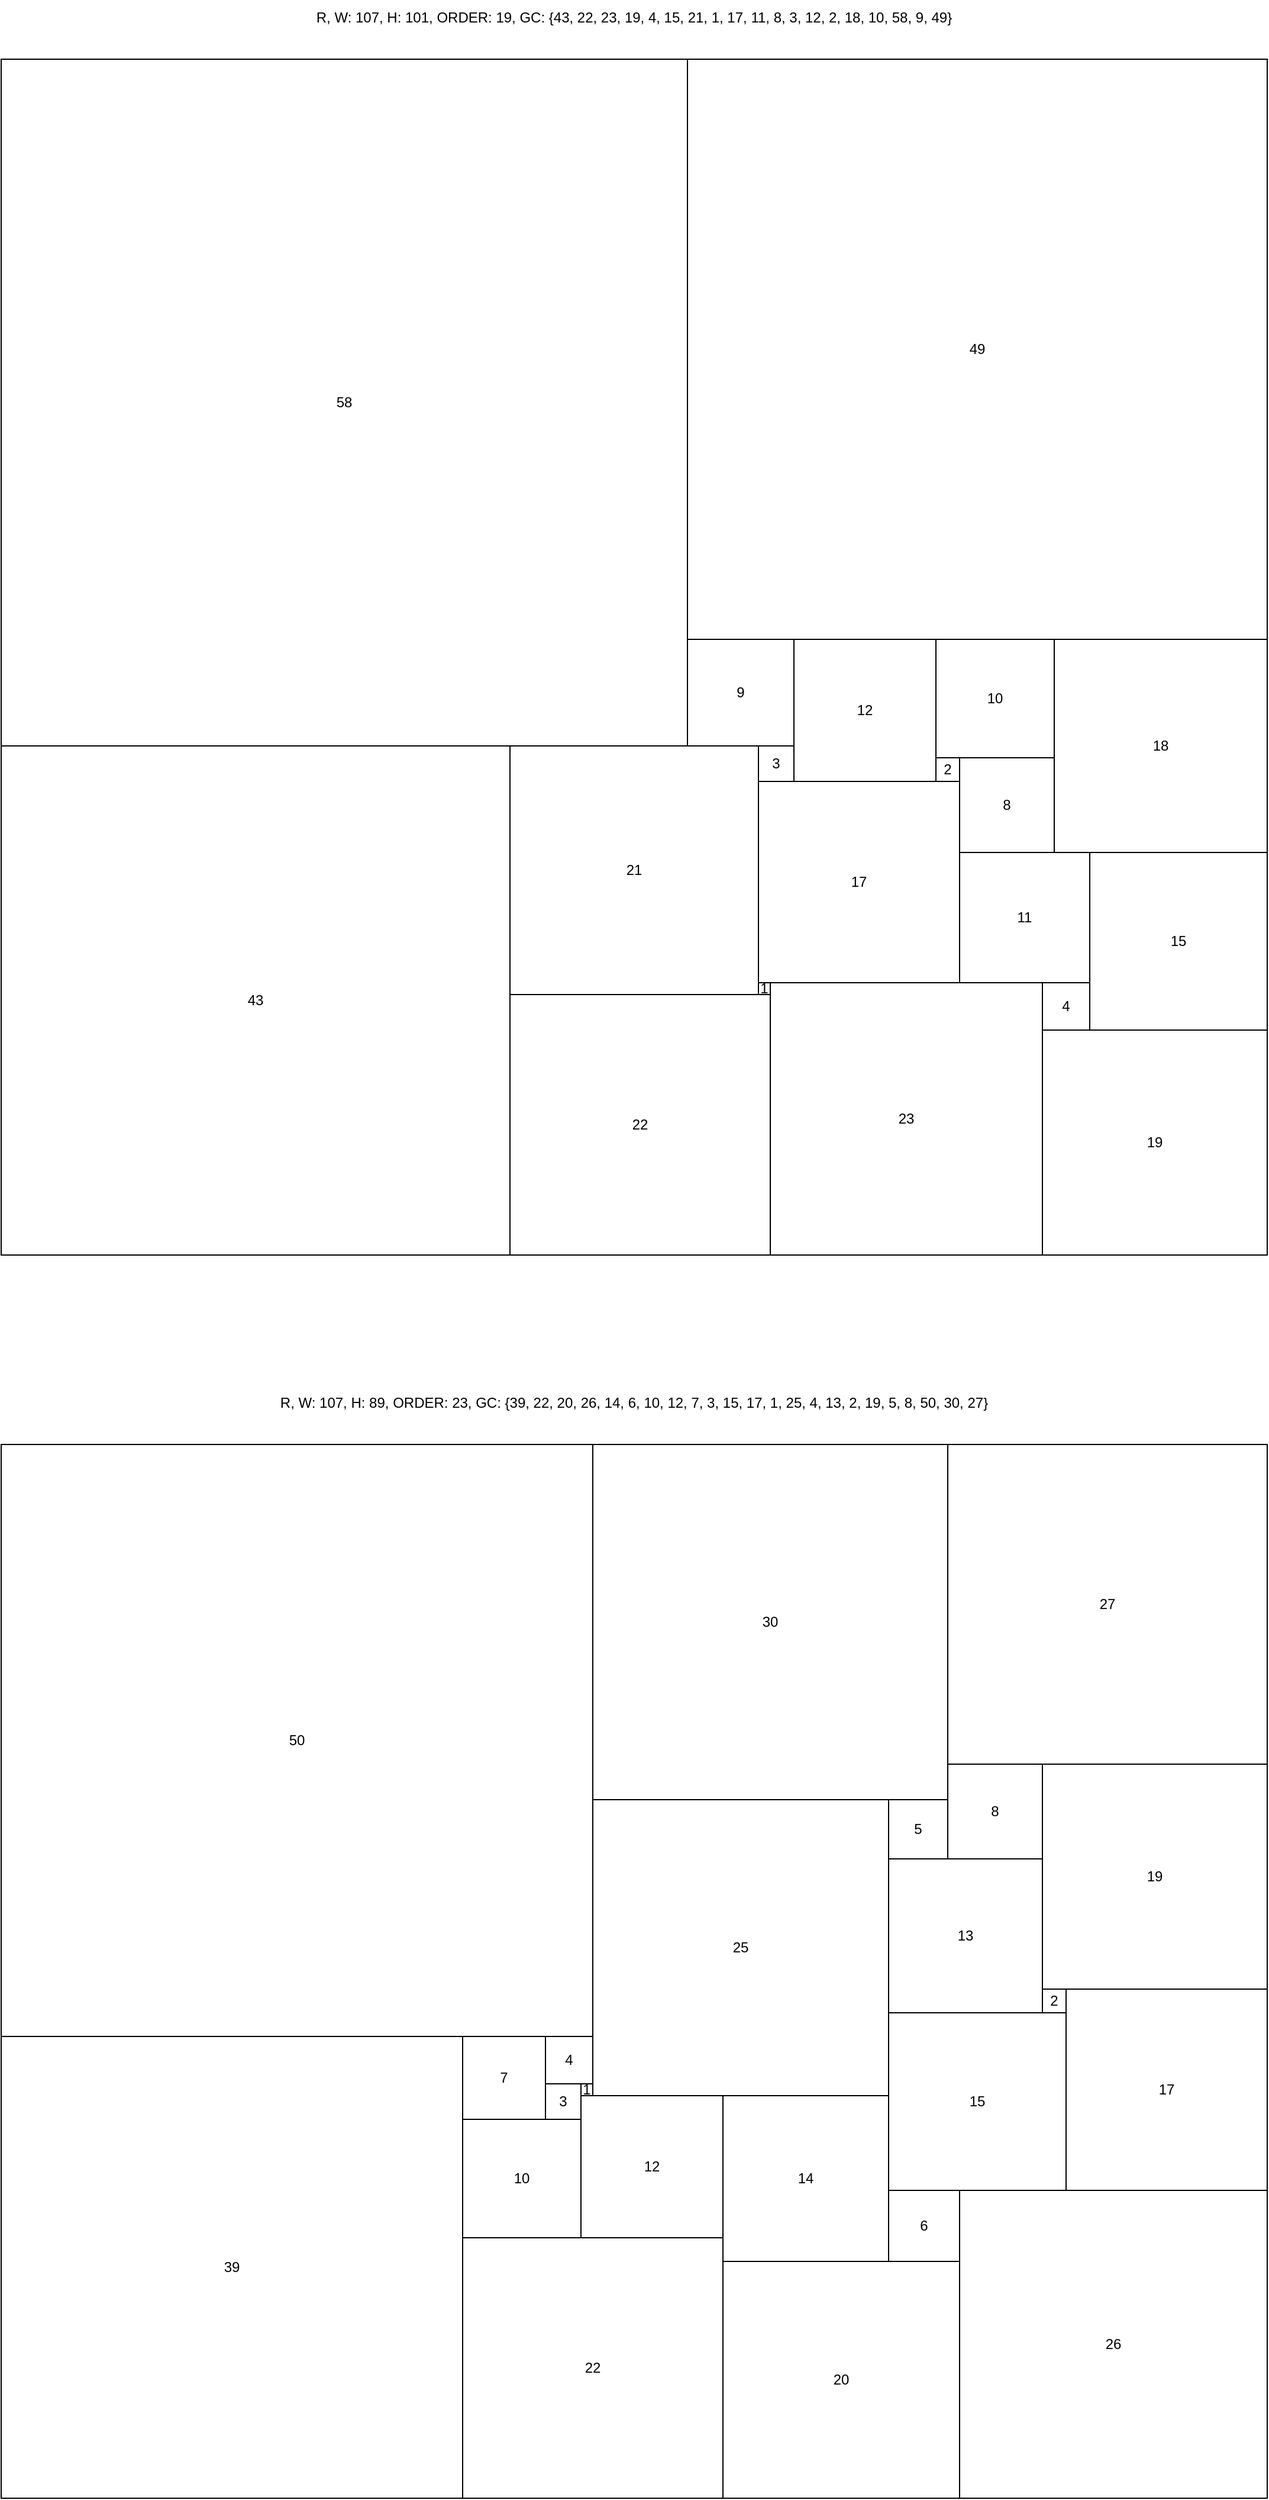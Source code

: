 <mxfile version="21.2.1" type="device">
  <diagram name="Page-1" id="H1nZVYqxkzLZFgEqRADx">
    <mxGraphModel dx="1494" dy="2378" grid="1" gridSize="10" guides="1" tooltips="1" connect="1" arrows="1" fold="1" page="1" pageScale="1" pageWidth="850" pageHeight="1100" math="0" shadow="0">
      <root>
        <mxCell id="0" />
        <mxCell id="1" parent="0" />
        <mxCell id="AsBp8XiL8Dx4Y6rQVwFH-10169" value="R, W: 107, H: 101, ORDER: 19, GC: {43, 22, 23, 19, 4, 15, 21, 1, 17, 11, 8, 3, 12, 2, 18, 10, 58, 9, 49} " style="text;html=1;strokeColor=none;fillColor=none;align=center;verticalAlign=middle;whiteSpace=wrap;rounded=0;flipV=1;" parent="1" vertex="1">
          <mxGeometry x="1170" width="1070" height="30" as="geometry" />
        </mxCell>
        <mxCell id="AsBp8XiL8Dx4Y6rQVwFH-43953" value="R, W: 107, H: 89, ORDER: 23, GC: {39, 22, 20, 26, 14, 6, 10, 12, 7, 3, 15, 17, 1, 25, 4, 13, 2, 19, 5, 8, 50, 30, 27} " style="text;html=1;strokeColor=none;fillColor=none;align=center;verticalAlign=middle;whiteSpace=wrap;rounded=0;flipV=1;" parent="1" vertex="1">
          <mxGeometry x="1170" y="1170" width="1070" height="30" as="geometry" />
        </mxCell>
        <mxCell id="AFSaRgD4OhnezrTB77er-1" value="" style="group;flipV=1;" vertex="1" connectable="0" parent="1">
          <mxGeometry x="1170" y="50" width="1070" height="1010" as="geometry" />
        </mxCell>
        <mxCell id="761dnnyQ54j-Cl0NHfQN-10170" value="43" style="rounded=0;whiteSpace=wrap;html=1;" parent="AFSaRgD4OhnezrTB77er-1" vertex="1">
          <mxGeometry y="580" width="430" height="430" as="geometry" />
        </mxCell>
        <mxCell id="761dnnyQ54j-Cl0NHfQN-10171" value="22" style="rounded=0;whiteSpace=wrap;html=1;" parent="AFSaRgD4OhnezrTB77er-1" vertex="1">
          <mxGeometry x="430" y="790" width="220" height="220" as="geometry" />
        </mxCell>
        <mxCell id="761dnnyQ54j-Cl0NHfQN-10172" value="23" style="rounded=0;whiteSpace=wrap;html=1;" parent="AFSaRgD4OhnezrTB77er-1" vertex="1">
          <mxGeometry x="650" y="780" width="230" height="230" as="geometry" />
        </mxCell>
        <mxCell id="761dnnyQ54j-Cl0NHfQN-10173" value="19" style="rounded=0;whiteSpace=wrap;html=1;" parent="AFSaRgD4OhnezrTB77er-1" vertex="1">
          <mxGeometry x="880" y="820" width="190" height="190" as="geometry" />
        </mxCell>
        <mxCell id="761dnnyQ54j-Cl0NHfQN-10174" value="4" style="rounded=0;whiteSpace=wrap;html=1;" parent="AFSaRgD4OhnezrTB77er-1" vertex="1">
          <mxGeometry x="880" y="780" width="40" height="40" as="geometry" />
        </mxCell>
        <mxCell id="761dnnyQ54j-Cl0NHfQN-10175" value="15" style="rounded=0;whiteSpace=wrap;html=1;" parent="AFSaRgD4OhnezrTB77er-1" vertex="1">
          <mxGeometry x="920" y="670" width="150" height="150" as="geometry" />
        </mxCell>
        <mxCell id="761dnnyQ54j-Cl0NHfQN-10176" value="21" style="rounded=0;whiteSpace=wrap;html=1;" parent="AFSaRgD4OhnezrTB77er-1" vertex="1">
          <mxGeometry x="430" y="580" width="210" height="210" as="geometry" />
        </mxCell>
        <mxCell id="761dnnyQ54j-Cl0NHfQN-10177" value="1" style="rounded=0;whiteSpace=wrap;html=1;" parent="AFSaRgD4OhnezrTB77er-1" vertex="1">
          <mxGeometry x="640" y="780" width="10" height="10" as="geometry" />
        </mxCell>
        <mxCell id="761dnnyQ54j-Cl0NHfQN-10178" value="17" style="rounded=0;whiteSpace=wrap;html=1;" parent="AFSaRgD4OhnezrTB77er-1" vertex="1">
          <mxGeometry x="640" y="610" width="170" height="170" as="geometry" />
        </mxCell>
        <mxCell id="761dnnyQ54j-Cl0NHfQN-10179" value="11" style="rounded=0;whiteSpace=wrap;html=1;" parent="AFSaRgD4OhnezrTB77er-1" vertex="1">
          <mxGeometry x="810" y="670" width="110" height="110" as="geometry" />
        </mxCell>
        <mxCell id="761dnnyQ54j-Cl0NHfQN-10180" value="8" style="rounded=0;whiteSpace=wrap;html=1;" parent="AFSaRgD4OhnezrTB77er-1" vertex="1">
          <mxGeometry x="810" y="590" width="80" height="80" as="geometry" />
        </mxCell>
        <mxCell id="761dnnyQ54j-Cl0NHfQN-10181" value="3" style="rounded=0;whiteSpace=wrap;html=1;" parent="AFSaRgD4OhnezrTB77er-1" vertex="1">
          <mxGeometry x="640" y="580" width="30" height="30" as="geometry" />
        </mxCell>
        <mxCell id="761dnnyQ54j-Cl0NHfQN-10182" value="12" style="rounded=0;whiteSpace=wrap;html=1;" parent="AFSaRgD4OhnezrTB77er-1" vertex="1">
          <mxGeometry x="670" y="490" width="120" height="120" as="geometry" />
        </mxCell>
        <mxCell id="761dnnyQ54j-Cl0NHfQN-10183" value="2" style="rounded=0;whiteSpace=wrap;html=1;" parent="AFSaRgD4OhnezrTB77er-1" vertex="1">
          <mxGeometry x="790" y="590" width="20" height="20" as="geometry" />
        </mxCell>
        <mxCell id="761dnnyQ54j-Cl0NHfQN-10184" value="18" style="rounded=0;whiteSpace=wrap;html=1;" parent="AFSaRgD4OhnezrTB77er-1" vertex="1">
          <mxGeometry x="890" y="490" width="180" height="180" as="geometry" />
        </mxCell>
        <mxCell id="761dnnyQ54j-Cl0NHfQN-10185" value="10" style="rounded=0;whiteSpace=wrap;html=1;" parent="AFSaRgD4OhnezrTB77er-1" vertex="1">
          <mxGeometry x="790" y="490" width="100" height="100" as="geometry" />
        </mxCell>
        <mxCell id="761dnnyQ54j-Cl0NHfQN-10186" value="58" style="rounded=0;whiteSpace=wrap;html=1;" parent="AFSaRgD4OhnezrTB77er-1" vertex="1">
          <mxGeometry width="580" height="580" as="geometry" />
        </mxCell>
        <mxCell id="761dnnyQ54j-Cl0NHfQN-10187" value="9" style="rounded=0;whiteSpace=wrap;html=1;" parent="AFSaRgD4OhnezrTB77er-1" vertex="1">
          <mxGeometry x="580" y="490" width="90" height="90" as="geometry" />
        </mxCell>
        <mxCell id="761dnnyQ54j-Cl0NHfQN-10188" value="49" style="rounded=0;whiteSpace=wrap;html=1;" parent="AFSaRgD4OhnezrTB77er-1" vertex="1">
          <mxGeometry x="580" width="490" height="490" as="geometry" />
        </mxCell>
        <mxCell id="AFSaRgD4OhnezrTB77er-2" value="" style="group;flipV=1;" vertex="1" connectable="0" parent="1">
          <mxGeometry x="1170" y="1220" width="1070" height="890" as="geometry" />
        </mxCell>
        <mxCell id="761dnnyQ54j-Cl0NHfQN-43954" value="39" style="rounded=0;whiteSpace=wrap;html=1;" parent="AFSaRgD4OhnezrTB77er-2" vertex="1">
          <mxGeometry y="500" width="390" height="390" as="geometry" />
        </mxCell>
        <mxCell id="761dnnyQ54j-Cl0NHfQN-43955" value="22" style="rounded=0;whiteSpace=wrap;html=1;" parent="AFSaRgD4OhnezrTB77er-2" vertex="1">
          <mxGeometry x="390" y="670" width="220" height="220" as="geometry" />
        </mxCell>
        <mxCell id="761dnnyQ54j-Cl0NHfQN-43956" value="20" style="rounded=0;whiteSpace=wrap;html=1;" parent="AFSaRgD4OhnezrTB77er-2" vertex="1">
          <mxGeometry x="610" y="690" width="200" height="200" as="geometry" />
        </mxCell>
        <mxCell id="761dnnyQ54j-Cl0NHfQN-43957" value="26" style="rounded=0;whiteSpace=wrap;html=1;" parent="AFSaRgD4OhnezrTB77er-2" vertex="1">
          <mxGeometry x="810" y="630" width="260" height="260" as="geometry" />
        </mxCell>
        <mxCell id="761dnnyQ54j-Cl0NHfQN-43958" value="14" style="rounded=0;whiteSpace=wrap;html=1;" parent="AFSaRgD4OhnezrTB77er-2" vertex="1">
          <mxGeometry x="610" y="550" width="140" height="140" as="geometry" />
        </mxCell>
        <mxCell id="761dnnyQ54j-Cl0NHfQN-43959" value="6" style="rounded=0;whiteSpace=wrap;html=1;" parent="AFSaRgD4OhnezrTB77er-2" vertex="1">
          <mxGeometry x="750" y="630" width="60" height="60" as="geometry" />
        </mxCell>
        <mxCell id="761dnnyQ54j-Cl0NHfQN-43960" value="10" style="rounded=0;whiteSpace=wrap;html=1;" parent="AFSaRgD4OhnezrTB77er-2" vertex="1">
          <mxGeometry x="390" y="570" width="100" height="100" as="geometry" />
        </mxCell>
        <mxCell id="761dnnyQ54j-Cl0NHfQN-43961" value="12" style="rounded=0;whiteSpace=wrap;html=1;" parent="AFSaRgD4OhnezrTB77er-2" vertex="1">
          <mxGeometry x="490" y="550" width="120" height="120" as="geometry" />
        </mxCell>
        <mxCell id="761dnnyQ54j-Cl0NHfQN-43962" value="7" style="rounded=0;whiteSpace=wrap;html=1;" parent="AFSaRgD4OhnezrTB77er-2" vertex="1">
          <mxGeometry x="390" y="500" width="70" height="70" as="geometry" />
        </mxCell>
        <mxCell id="761dnnyQ54j-Cl0NHfQN-43963" value="3" style="rounded=0;whiteSpace=wrap;html=1;" parent="AFSaRgD4OhnezrTB77er-2" vertex="1">
          <mxGeometry x="460" y="540" width="30" height="30" as="geometry" />
        </mxCell>
        <mxCell id="761dnnyQ54j-Cl0NHfQN-43964" value="15" style="rounded=0;whiteSpace=wrap;html=1;" parent="AFSaRgD4OhnezrTB77er-2" vertex="1">
          <mxGeometry x="750" y="480" width="150" height="150" as="geometry" />
        </mxCell>
        <mxCell id="761dnnyQ54j-Cl0NHfQN-43965" value="17" style="rounded=0;whiteSpace=wrap;html=1;" parent="AFSaRgD4OhnezrTB77er-2" vertex="1">
          <mxGeometry x="900" y="460" width="170" height="170" as="geometry" />
        </mxCell>
        <mxCell id="761dnnyQ54j-Cl0NHfQN-43966" value="1" style="rounded=0;whiteSpace=wrap;html=1;" parent="AFSaRgD4OhnezrTB77er-2" vertex="1">
          <mxGeometry x="490" y="540" width="10" height="10" as="geometry" />
        </mxCell>
        <mxCell id="761dnnyQ54j-Cl0NHfQN-43967" value="25" style="rounded=0;whiteSpace=wrap;html=1;" parent="AFSaRgD4OhnezrTB77er-2" vertex="1">
          <mxGeometry x="500" y="300" width="250" height="250" as="geometry" />
        </mxCell>
        <mxCell id="761dnnyQ54j-Cl0NHfQN-43968" value="4" style="rounded=0;whiteSpace=wrap;html=1;" parent="AFSaRgD4OhnezrTB77er-2" vertex="1">
          <mxGeometry x="460" y="500" width="40" height="40" as="geometry" />
        </mxCell>
        <mxCell id="761dnnyQ54j-Cl0NHfQN-43969" value="13" style="rounded=0;whiteSpace=wrap;html=1;" parent="AFSaRgD4OhnezrTB77er-2" vertex="1">
          <mxGeometry x="750" y="350" width="130" height="130" as="geometry" />
        </mxCell>
        <mxCell id="761dnnyQ54j-Cl0NHfQN-43970" value="2" style="rounded=0;whiteSpace=wrap;html=1;" parent="AFSaRgD4OhnezrTB77er-2" vertex="1">
          <mxGeometry x="880" y="460" width="20" height="20" as="geometry" />
        </mxCell>
        <mxCell id="761dnnyQ54j-Cl0NHfQN-43971" value="19" style="rounded=0;whiteSpace=wrap;html=1;" parent="AFSaRgD4OhnezrTB77er-2" vertex="1">
          <mxGeometry x="880" y="270" width="190" height="190" as="geometry" />
        </mxCell>
        <mxCell id="761dnnyQ54j-Cl0NHfQN-43972" value="5" style="rounded=0;whiteSpace=wrap;html=1;" parent="AFSaRgD4OhnezrTB77er-2" vertex="1">
          <mxGeometry x="750" y="300" width="50" height="50" as="geometry" />
        </mxCell>
        <mxCell id="761dnnyQ54j-Cl0NHfQN-43973" value="8" style="rounded=0;whiteSpace=wrap;html=1;" parent="AFSaRgD4OhnezrTB77er-2" vertex="1">
          <mxGeometry x="800" y="270" width="80" height="80" as="geometry" />
        </mxCell>
        <mxCell id="761dnnyQ54j-Cl0NHfQN-43974" value="50" style="rounded=0;whiteSpace=wrap;html=1;" parent="AFSaRgD4OhnezrTB77er-2" vertex="1">
          <mxGeometry width="500" height="500" as="geometry" />
        </mxCell>
        <mxCell id="761dnnyQ54j-Cl0NHfQN-43975" value="30" style="rounded=0;whiteSpace=wrap;html=1;" parent="AFSaRgD4OhnezrTB77er-2" vertex="1">
          <mxGeometry x="500" width="300" height="300" as="geometry" />
        </mxCell>
        <mxCell id="761dnnyQ54j-Cl0NHfQN-43976" value="27" style="rounded=0;whiteSpace=wrap;html=1;" parent="AFSaRgD4OhnezrTB77er-2" vertex="1">
          <mxGeometry x="800" width="270" height="270" as="geometry" />
        </mxCell>
      </root>
    </mxGraphModel>
  </diagram>
</mxfile>
